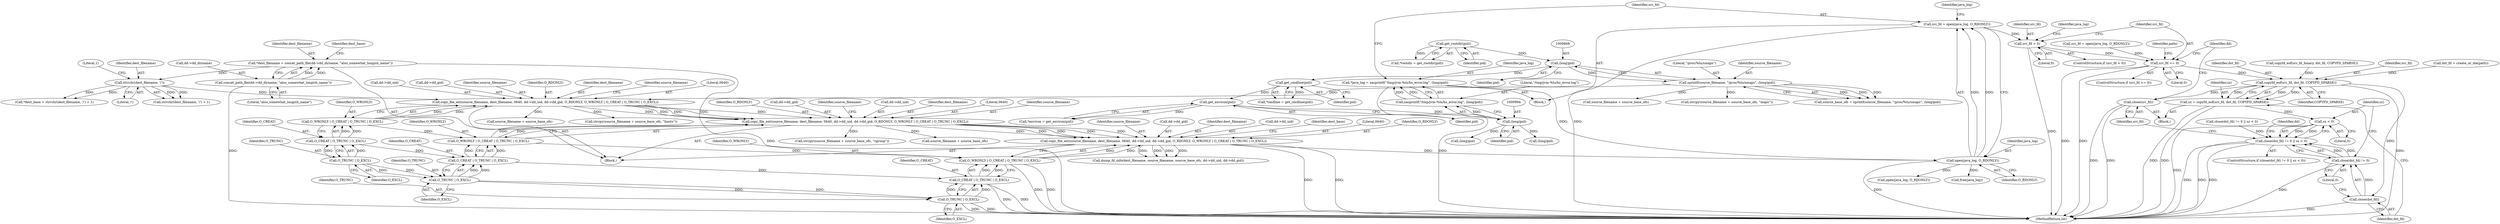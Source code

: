 digraph "0_abrt_8939398b82006ba1fec4ed491339fc075f43fc7c_1@API" {
"1000997" [label="(Call,src_fd = open(java_log, O_RDONLY))"];
"1000999" [label="(Call,open(java_log, O_RDONLY))"];
"1000989" [label="(Call,*java_log = xasprintf(\"/tmp/jvm-%lu/hs_error.log\", (long)pid))"];
"1000991" [label="(Call,xasprintf(\"/tmp/jvm-%lu/hs_error.log\", (long)pid))"];
"1000993" [label="(Call,(long)pid)"];
"1000848" [label="(Call,get_environ(pid))"];
"1000841" [label="(Call,get_cmdline(pid))"];
"1000667" [label="(Call,(long)pid)"];
"1000654" [label="(Call,get_rootdir(pid))"];
"1000750" [label="(Call,copy_file_ext(source_filename, dest_filename, 0640, dd->dd_uid, dd->dd_gid, O_RDONLY, O_WRONLY | O_CREAT | O_TRUNC | O_EXCL))"];
"1000724" [label="(Call,copy_file_ext(source_filename, dest_filename, 0640, dd->dd_uid, dd->dd_gid, O_RDONLY, O_WRONLY | O_CREAT | O_TRUNC | O_EXCL))"];
"1000698" [label="(Call,copy_file_ext(source_filename, dest_filename, 0640, dd->dd_uid, dd->dd_gid, O_RDONLY, O_WRONLY | O_CREAT | O_TRUNC | O_EXCL))"];
"1000664" [label="(Call,sprintf(source_filename, \"/proc/%lu/smaps\", (long)pid))"];
"1000686" [label="(Call,strrchr(dest_filename, '/'))"];
"1000675" [label="(Call,*dest_filename = concat_path_file(dd->dd_dirname, \"also_somewhat_longish_name\"))"];
"1000677" [label="(Call,concat_path_file(dd->dd_dirname, \"also_somewhat_longish_name\"))"];
"1000709" [label="(Call,O_WRONLY | O_CREAT | O_TRUNC | O_EXCL)"];
"1000711" [label="(Call,O_CREAT | O_TRUNC | O_EXCL)"];
"1000713" [label="(Call,O_TRUNC | O_EXCL)"];
"1000735" [label="(Call,O_WRONLY | O_CREAT | O_TRUNC | O_EXCL)"];
"1000737" [label="(Call,O_CREAT | O_TRUNC | O_EXCL)"];
"1000739" [label="(Call,O_TRUNC | O_EXCL)"];
"1000761" [label="(Call,O_WRONLY | O_CREAT | O_TRUNC | O_EXCL)"];
"1000763" [label="(Call,O_CREAT | O_TRUNC | O_EXCL)"];
"1000765" [label="(Call,O_TRUNC | O_EXCL)"];
"1001005" [label="(Call,src_fd < 0)"];
"1001025" [label="(Call,src_fd >= 0)"];
"1001042" [label="(Call,copyfd_eof(src_fd, dst_fd, COPYFD_SPARSE))"];
"1001040" [label="(Call,sz = copyfd_eof(src_fd, dst_fd, COPYFD_SPARSE))"];
"1001052" [label="(Call,sz < 0)"];
"1001047" [label="(Call,close(dst_fd) != 0 || sz < 0)"];
"1001049" [label="(Call,close(dst_fd))"];
"1001048" [label="(Call,close(dst_fd) != 0)"];
"1001061" [label="(Call,close(src_fd))"];
"1000846" [label="(Call,*environ = get_environ(pid))"];
"1000842" [label="(Identifier,pid)"];
"1001051" [label="(Literal,0)"];
"1001228" [label="(MethodReturn,int)"];
"1001007" [label="(Literal,0)"];
"1000765" [label="(Call,O_TRUNC | O_EXCL)"];
"1000683" [label="(Call,*dest_base = strrchr(dest_filename, '/') + 1)"];
"1000650" [label="(Block,)"];
"1001024" [label="(ControlStructure,if (src_fd >= 0))"];
"1000995" [label="(Identifier,pid)"];
"1001028" [label="(Block,)"];
"1001026" [label="(Identifier,src_fd)"];
"1001053" [label="(Identifier,sz)"];
"1001049" [label="(Call,close(dst_fd))"];
"1000750" [label="(Call,copy_file_ext(source_filename, dest_filename, 0640, dd->dd_uid, dd->dd_gid, O_RDONLY, O_WRONLY | O_CREAT | O_TRUNC | O_EXCL))"];
"1000757" [label="(Call,dd->dd_gid)"];
"1000740" [label="(Identifier,O_TRUNC)"];
"1000726" [label="(Identifier,dest_filename)"];
"1001005" [label="(Call,src_fd < 0)"];
"1000699" [label="(Identifier,source_filename)"];
"1001025" [label="(Call,src_fd >= 0)"];
"1000752" [label="(Identifier,dest_filename)"];
"1000742" [label="(Call,strcpy(source_filename + source_base_ofs, \"cgroup\"))"];
"1000708" [label="(Identifier,O_RDONLY)"];
"1001002" [label="(Call,free(java_log))"];
"1001017" [label="(Call,src_fd = open(java_log, O_RDONLY))"];
"1000739" [label="(Call,O_TRUNC | O_EXCL)"];
"1001027" [label="(Literal,0)"];
"1001041" [label="(Identifier,sz)"];
"1000998" [label="(Identifier,src_fd)"];
"1000678" [label="(Call,dd->dd_dirname)"];
"1000686" [label="(Call,strrchr(dest_filename, '/'))"];
"1001096" [label="(Call,(long)pid)"];
"1001042" [label="(Call,copyfd_eof(src_fd, dst_fd, COPYFD_SPARSE))"];
"1001050" [label="(Identifier,dst_fd)"];
"1000666" [label="(Literal,\"/proc/%lu/smaps\")"];
"1000710" [label="(Identifier,O_WRONLY)"];
"1000655" [label="(Identifier,pid)"];
"1001044" [label="(Identifier,dst_fd)"];
"1001001" [label="(Identifier,O_RDONLY)"];
"1000691" [label="(Call,source_filename + source_base_ofs)"];
"1000762" [label="(Identifier,O_WRONLY)"];
"1001000" [label="(Identifier,java_log)"];
"1001064" [label="(Identifier,dd)"];
"1000754" [label="(Call,dd->dd_uid)"];
"1000676" [label="(Identifier,dest_filename)"];
"1001031" [label="(Identifier,path)"];
"1000688" [label="(Literal,'/')"];
"1000899" [label="(Call,close(dst_fd) != 0 || sz < 0)"];
"1001004" [label="(ControlStructure,if (src_fd < 0))"];
"1001048" [label="(Call,close(dst_fd) != 0)"];
"1000690" [label="(Call,strcpy(source_filename + source_base_ofs, \"maps\"))"];
"1000667" [label="(Call,(long)pid)"];
"1000652" [label="(Call,*rootdir = get_rootdir(pid))"];
"1000761" [label="(Call,O_WRONLY | O_CREAT | O_TRUNC | O_EXCL)"];
"1000711" [label="(Call,O_CREAT | O_TRUNC | O_EXCL)"];
"1000700" [label="(Identifier,dest_filename)"];
"1000662" [label="(Call,source_base_ofs = sprintf(source_filename, \"/proc/%lu/smaps\", (long)pid))"];
"1001045" [label="(Identifier,COPYFD_SPARSE)"];
"1000839" [label="(Call,*cmdline = get_cmdline(pid))"];
"1000727" [label="(Literal,0640)"];
"1001047" [label="(Call,close(dst_fd) != 0 || sz < 0)"];
"1000664" [label="(Call,sprintf(source_filename, \"/proc/%lu/smaps\", (long)pid))"];
"1000718" [label="(Identifier,source_filename)"];
"1000889" [label="(Call,copyfd_eof(src_fd_binary, dst_fd, COPYFD_SPARSE))"];
"1000689" [label="(Literal,1)"];
"1001019" [label="(Call,open(java_log, O_RDONLY))"];
"1000714" [label="(Identifier,O_TRUNC)"];
"1001062" [label="(Identifier,src_fd)"];
"1000669" [label="(Identifier,pid)"];
"1000741" [label="(Identifier,O_EXCL)"];
"1000769" [label="(Identifier,dest_base)"];
"1000771" [label="(Call,dump_fd_info(dest_filename, source_filename, source_base_ofs, dd->dd_uid, dd->dd_gid))"];
"1000685" [label="(Call,strrchr(dest_filename, '/') + 1)"];
"1000735" [label="(Call,O_WRONLY | O_CREAT | O_TRUNC | O_EXCL)"];
"1000753" [label="(Literal,0640)"];
"1000712" [label="(Identifier,O_CREAT)"];
"1000989" [label="(Call,*java_log = xasprintf(\"/tmp/jvm-%lu/hs_error.log\", (long)pid))"];
"1000766" [label="(Identifier,O_TRUNC)"];
"1001061" [label="(Call,close(src_fd))"];
"1001057" [label="(Identifier,dd)"];
"1000767" [label="(Identifier,O_EXCL)"];
"1000715" [label="(Identifier,O_EXCL)"];
"1001010" [label="(Identifier,java_log)"];
"1000675" [label="(Call,*dest_filename = concat_path_file(dd->dd_dirname, \"also_somewhat_longish_name\"))"];
"1001043" [label="(Identifier,src_fd)"];
"1000738" [label="(Identifier,O_CREAT)"];
"1000764" [label="(Identifier,O_CREAT)"];
"1000698" [label="(Call,copy_file_ext(source_filename, dest_filename, 0640, dd->dd_uid, dd->dd_gid, O_RDONLY, O_WRONLY | O_CREAT | O_TRUNC | O_EXCL))"];
"1000665" [label="(Identifier,source_filename)"];
"1000849" [label="(Identifier,pid)"];
"1000725" [label="(Identifier,source_filename)"];
"1001040" [label="(Call,sz = copyfd_eof(src_fd, dst_fd, COPYFD_SPARSE))"];
"1000713" [label="(Call,O_TRUNC | O_EXCL)"];
"1000677" [label="(Call,concat_path_file(dd->dd_dirname, \"also_somewhat_longish_name\"))"];
"1001054" [label="(Literal,0)"];
"1000654" [label="(Call,get_rootdir(pid))"];
"1000841" [label="(Call,get_cmdline(pid))"];
"1000763" [label="(Call,O_CREAT | O_TRUNC | O_EXCL)"];
"1000743" [label="(Call,source_filename + source_base_ofs)"];
"1000701" [label="(Literal,0640)"];
"1000717" [label="(Call,source_filename + source_base_ofs)"];
"1000681" [label="(Literal,\"also_somewhat_longish_name\")"];
"1000992" [label="(Literal,\"/tmp/jvm-%lu/hs_error.log\")"];
"1001046" [label="(ControlStructure,if (close(dst_fd) != 0 || sz < 0))"];
"1000716" [label="(Call,strcpy(source_filename + source_base_ofs, \"limits\"))"];
"1000684" [label="(Identifier,dest_base)"];
"1000760" [label="(Identifier,O_RDONLY)"];
"1001006" [label="(Identifier,src_fd)"];
"1000991" [label="(Call,xasprintf(\"/tmp/jvm-%lu/hs_error.log\", (long)pid))"];
"1000734" [label="(Identifier,O_RDONLY)"];
"1001014" [label="(Call,(long)pid)"];
"1000702" [label="(Call,dd->dd_uid)"];
"1000993" [label="(Call,(long)pid)"];
"1000737" [label="(Call,O_CREAT | O_TRUNC | O_EXCL)"];
"1000731" [label="(Call,dd->dd_gid)"];
"1000744" [label="(Identifier,source_filename)"];
"1000736" [label="(Identifier,O_WRONLY)"];
"1001052" [label="(Call,sz < 0)"];
"1001035" [label="(Call,dst_fd = create_or_die(path))"];
"1000724" [label="(Call,copy_file_ext(source_filename, dest_filename, 0640, dd->dd_uid, dd->dd_gid, O_RDONLY, O_WRONLY | O_CREAT | O_TRUNC | O_EXCL))"];
"1000999" [label="(Call,open(java_log, O_RDONLY))"];
"1000751" [label="(Identifier,source_filename)"];
"1000705" [label="(Call,dd->dd_gid)"];
"1000709" [label="(Call,O_WRONLY | O_CREAT | O_TRUNC | O_EXCL)"];
"1000728" [label="(Call,dd->dd_uid)"];
"1000997" [label="(Call,src_fd = open(java_log, O_RDONLY))"];
"1000848" [label="(Call,get_environ(pid))"];
"1000990" [label="(Identifier,java_log)"];
"1001003" [label="(Identifier,java_log)"];
"1000687" [label="(Identifier,dest_filename)"];
"1000987" [label="(Block,)"];
"1000997" -> "1000987"  [label="AST: "];
"1000997" -> "1000999"  [label="CFG: "];
"1000998" -> "1000997"  [label="AST: "];
"1000999" -> "1000997"  [label="AST: "];
"1001003" -> "1000997"  [label="CFG: "];
"1000997" -> "1001228"  [label="DDG: "];
"1000999" -> "1000997"  [label="DDG: "];
"1000999" -> "1000997"  [label="DDG: "];
"1000997" -> "1001005"  [label="DDG: "];
"1000999" -> "1001001"  [label="CFG: "];
"1001000" -> "1000999"  [label="AST: "];
"1001001" -> "1000999"  [label="AST: "];
"1000999" -> "1001228"  [label="DDG: "];
"1000989" -> "1000999"  [label="DDG: "];
"1000750" -> "1000999"  [label="DDG: "];
"1000999" -> "1001002"  [label="DDG: "];
"1000999" -> "1001019"  [label="DDG: "];
"1000989" -> "1000987"  [label="AST: "];
"1000989" -> "1000991"  [label="CFG: "];
"1000990" -> "1000989"  [label="AST: "];
"1000991" -> "1000989"  [label="AST: "];
"1000998" -> "1000989"  [label="CFG: "];
"1000989" -> "1001228"  [label="DDG: "];
"1000991" -> "1000989"  [label="DDG: "];
"1000991" -> "1000989"  [label="DDG: "];
"1000991" -> "1000993"  [label="CFG: "];
"1000992" -> "1000991"  [label="AST: "];
"1000993" -> "1000991"  [label="AST: "];
"1000993" -> "1000991"  [label="DDG: "];
"1000993" -> "1000995"  [label="CFG: "];
"1000994" -> "1000993"  [label="AST: "];
"1000995" -> "1000993"  [label="AST: "];
"1000848" -> "1000993"  [label="DDG: "];
"1000993" -> "1001014"  [label="DDG: "];
"1000993" -> "1001096"  [label="DDG: "];
"1000848" -> "1000846"  [label="AST: "];
"1000848" -> "1000849"  [label="CFG: "];
"1000849" -> "1000848"  [label="AST: "];
"1000846" -> "1000848"  [label="CFG: "];
"1000848" -> "1000846"  [label="DDG: "];
"1000841" -> "1000848"  [label="DDG: "];
"1000841" -> "1000839"  [label="AST: "];
"1000841" -> "1000842"  [label="CFG: "];
"1000842" -> "1000841"  [label="AST: "];
"1000839" -> "1000841"  [label="CFG: "];
"1000841" -> "1000839"  [label="DDG: "];
"1000667" -> "1000841"  [label="DDG: "];
"1000667" -> "1000664"  [label="AST: "];
"1000667" -> "1000669"  [label="CFG: "];
"1000668" -> "1000667"  [label="AST: "];
"1000669" -> "1000667"  [label="AST: "];
"1000664" -> "1000667"  [label="CFG: "];
"1000667" -> "1000664"  [label="DDG: "];
"1000654" -> "1000667"  [label="DDG: "];
"1000654" -> "1000652"  [label="AST: "];
"1000654" -> "1000655"  [label="CFG: "];
"1000655" -> "1000654"  [label="AST: "];
"1000652" -> "1000654"  [label="CFG: "];
"1000654" -> "1000652"  [label="DDG: "];
"1000750" -> "1000650"  [label="AST: "];
"1000750" -> "1000761"  [label="CFG: "];
"1000751" -> "1000750"  [label="AST: "];
"1000752" -> "1000750"  [label="AST: "];
"1000753" -> "1000750"  [label="AST: "];
"1000754" -> "1000750"  [label="AST: "];
"1000757" -> "1000750"  [label="AST: "];
"1000760" -> "1000750"  [label="AST: "];
"1000761" -> "1000750"  [label="AST: "];
"1000769" -> "1000750"  [label="CFG: "];
"1000750" -> "1001228"  [label="DDG: "];
"1000750" -> "1001228"  [label="DDG: "];
"1000724" -> "1000750"  [label="DDG: "];
"1000724" -> "1000750"  [label="DDG: "];
"1000724" -> "1000750"  [label="DDG: "];
"1000724" -> "1000750"  [label="DDG: "];
"1000724" -> "1000750"  [label="DDG: "];
"1000761" -> "1000750"  [label="DDG: "];
"1000761" -> "1000750"  [label="DDG: "];
"1000750" -> "1000771"  [label="DDG: "];
"1000750" -> "1000771"  [label="DDG: "];
"1000750" -> "1000771"  [label="DDG: "];
"1000750" -> "1000771"  [label="DDG: "];
"1000724" -> "1000650"  [label="AST: "];
"1000724" -> "1000735"  [label="CFG: "];
"1000725" -> "1000724"  [label="AST: "];
"1000726" -> "1000724"  [label="AST: "];
"1000727" -> "1000724"  [label="AST: "];
"1000728" -> "1000724"  [label="AST: "];
"1000731" -> "1000724"  [label="AST: "];
"1000734" -> "1000724"  [label="AST: "];
"1000735" -> "1000724"  [label="AST: "];
"1000744" -> "1000724"  [label="CFG: "];
"1000698" -> "1000724"  [label="DDG: "];
"1000698" -> "1000724"  [label="DDG: "];
"1000698" -> "1000724"  [label="DDG: "];
"1000698" -> "1000724"  [label="DDG: "];
"1000698" -> "1000724"  [label="DDG: "];
"1000735" -> "1000724"  [label="DDG: "];
"1000735" -> "1000724"  [label="DDG: "];
"1000724" -> "1000742"  [label="DDG: "];
"1000724" -> "1000743"  [label="DDG: "];
"1000698" -> "1000650"  [label="AST: "];
"1000698" -> "1000709"  [label="CFG: "];
"1000699" -> "1000698"  [label="AST: "];
"1000700" -> "1000698"  [label="AST: "];
"1000701" -> "1000698"  [label="AST: "];
"1000702" -> "1000698"  [label="AST: "];
"1000705" -> "1000698"  [label="AST: "];
"1000708" -> "1000698"  [label="AST: "];
"1000709" -> "1000698"  [label="AST: "];
"1000718" -> "1000698"  [label="CFG: "];
"1000664" -> "1000698"  [label="DDG: "];
"1000686" -> "1000698"  [label="DDG: "];
"1000709" -> "1000698"  [label="DDG: "];
"1000709" -> "1000698"  [label="DDG: "];
"1000698" -> "1000716"  [label="DDG: "];
"1000698" -> "1000717"  [label="DDG: "];
"1000664" -> "1000662"  [label="AST: "];
"1000665" -> "1000664"  [label="AST: "];
"1000666" -> "1000664"  [label="AST: "];
"1000662" -> "1000664"  [label="CFG: "];
"1000664" -> "1000662"  [label="DDG: "];
"1000664" -> "1000662"  [label="DDG: "];
"1000664" -> "1000662"  [label="DDG: "];
"1000664" -> "1000690"  [label="DDG: "];
"1000664" -> "1000691"  [label="DDG: "];
"1000686" -> "1000685"  [label="AST: "];
"1000686" -> "1000688"  [label="CFG: "];
"1000687" -> "1000686"  [label="AST: "];
"1000688" -> "1000686"  [label="AST: "];
"1000689" -> "1000686"  [label="CFG: "];
"1000686" -> "1000683"  [label="DDG: "];
"1000686" -> "1000683"  [label="DDG: "];
"1000686" -> "1000685"  [label="DDG: "];
"1000686" -> "1000685"  [label="DDG: "];
"1000675" -> "1000686"  [label="DDG: "];
"1000675" -> "1000650"  [label="AST: "];
"1000675" -> "1000677"  [label="CFG: "];
"1000676" -> "1000675"  [label="AST: "];
"1000677" -> "1000675"  [label="AST: "];
"1000684" -> "1000675"  [label="CFG: "];
"1000675" -> "1001228"  [label="DDG: "];
"1000677" -> "1000675"  [label="DDG: "];
"1000677" -> "1000675"  [label="DDG: "];
"1000677" -> "1000681"  [label="CFG: "];
"1000678" -> "1000677"  [label="AST: "];
"1000681" -> "1000677"  [label="AST: "];
"1000677" -> "1001228"  [label="DDG: "];
"1000709" -> "1000711"  [label="CFG: "];
"1000710" -> "1000709"  [label="AST: "];
"1000711" -> "1000709"  [label="AST: "];
"1000711" -> "1000709"  [label="DDG: "];
"1000711" -> "1000709"  [label="DDG: "];
"1000709" -> "1000735"  [label="DDG: "];
"1000711" -> "1000713"  [label="CFG: "];
"1000712" -> "1000711"  [label="AST: "];
"1000713" -> "1000711"  [label="AST: "];
"1000713" -> "1000711"  [label="DDG: "];
"1000713" -> "1000711"  [label="DDG: "];
"1000711" -> "1000737"  [label="DDG: "];
"1000713" -> "1000715"  [label="CFG: "];
"1000714" -> "1000713"  [label="AST: "];
"1000715" -> "1000713"  [label="AST: "];
"1000713" -> "1000739"  [label="DDG: "];
"1000713" -> "1000739"  [label="DDG: "];
"1000735" -> "1000737"  [label="CFG: "];
"1000736" -> "1000735"  [label="AST: "];
"1000737" -> "1000735"  [label="AST: "];
"1000737" -> "1000735"  [label="DDG: "];
"1000737" -> "1000735"  [label="DDG: "];
"1000735" -> "1000761"  [label="DDG: "];
"1000737" -> "1000739"  [label="CFG: "];
"1000738" -> "1000737"  [label="AST: "];
"1000739" -> "1000737"  [label="AST: "];
"1000739" -> "1000737"  [label="DDG: "];
"1000739" -> "1000737"  [label="DDG: "];
"1000737" -> "1000763"  [label="DDG: "];
"1000739" -> "1000741"  [label="CFG: "];
"1000740" -> "1000739"  [label="AST: "];
"1000741" -> "1000739"  [label="AST: "];
"1000739" -> "1000765"  [label="DDG: "];
"1000739" -> "1000765"  [label="DDG: "];
"1000761" -> "1000763"  [label="CFG: "];
"1000762" -> "1000761"  [label="AST: "];
"1000763" -> "1000761"  [label="AST: "];
"1000761" -> "1001228"  [label="DDG: "];
"1000761" -> "1001228"  [label="DDG: "];
"1000763" -> "1000761"  [label="DDG: "];
"1000763" -> "1000761"  [label="DDG: "];
"1000763" -> "1000765"  [label="CFG: "];
"1000764" -> "1000763"  [label="AST: "];
"1000765" -> "1000763"  [label="AST: "];
"1000763" -> "1001228"  [label="DDG: "];
"1000763" -> "1001228"  [label="DDG: "];
"1000765" -> "1000763"  [label="DDG: "];
"1000765" -> "1000763"  [label="DDG: "];
"1000765" -> "1000767"  [label="CFG: "];
"1000766" -> "1000765"  [label="AST: "];
"1000767" -> "1000765"  [label="AST: "];
"1000765" -> "1001228"  [label="DDG: "];
"1000765" -> "1001228"  [label="DDG: "];
"1001005" -> "1001004"  [label="AST: "];
"1001005" -> "1001007"  [label="CFG: "];
"1001006" -> "1001005"  [label="AST: "];
"1001007" -> "1001005"  [label="AST: "];
"1001010" -> "1001005"  [label="CFG: "];
"1001026" -> "1001005"  [label="CFG: "];
"1001005" -> "1001228"  [label="DDG: "];
"1001005" -> "1001025"  [label="DDG: "];
"1001025" -> "1001024"  [label="AST: "];
"1001025" -> "1001027"  [label="CFG: "];
"1001026" -> "1001025"  [label="AST: "];
"1001027" -> "1001025"  [label="AST: "];
"1001031" -> "1001025"  [label="CFG: "];
"1001064" -> "1001025"  [label="CFG: "];
"1001025" -> "1001228"  [label="DDG: "];
"1001025" -> "1001228"  [label="DDG: "];
"1001017" -> "1001025"  [label="DDG: "];
"1001025" -> "1001042"  [label="DDG: "];
"1001042" -> "1001040"  [label="AST: "];
"1001042" -> "1001045"  [label="CFG: "];
"1001043" -> "1001042"  [label="AST: "];
"1001044" -> "1001042"  [label="AST: "];
"1001045" -> "1001042"  [label="AST: "];
"1001040" -> "1001042"  [label="CFG: "];
"1001042" -> "1001228"  [label="DDG: "];
"1001042" -> "1001040"  [label="DDG: "];
"1001042" -> "1001040"  [label="DDG: "];
"1001042" -> "1001040"  [label="DDG: "];
"1001035" -> "1001042"  [label="DDG: "];
"1000889" -> "1001042"  [label="DDG: "];
"1001042" -> "1001049"  [label="DDG: "];
"1001042" -> "1001061"  [label="DDG: "];
"1001040" -> "1001028"  [label="AST: "];
"1001041" -> "1001040"  [label="AST: "];
"1001050" -> "1001040"  [label="CFG: "];
"1001040" -> "1001228"  [label="DDG: "];
"1001040" -> "1001228"  [label="DDG: "];
"1001040" -> "1001052"  [label="DDG: "];
"1001052" -> "1001047"  [label="AST: "];
"1001052" -> "1001054"  [label="CFG: "];
"1001053" -> "1001052"  [label="AST: "];
"1001054" -> "1001052"  [label="AST: "];
"1001047" -> "1001052"  [label="CFG: "];
"1001052" -> "1001228"  [label="DDG: "];
"1001052" -> "1001047"  [label="DDG: "];
"1001052" -> "1001047"  [label="DDG: "];
"1001047" -> "1001046"  [label="AST: "];
"1001047" -> "1001048"  [label="CFG: "];
"1001048" -> "1001047"  [label="AST: "];
"1001057" -> "1001047"  [label="CFG: "];
"1001062" -> "1001047"  [label="CFG: "];
"1001047" -> "1001228"  [label="DDG: "];
"1001047" -> "1001228"  [label="DDG: "];
"1001047" -> "1001228"  [label="DDG: "];
"1001048" -> "1001047"  [label="DDG: "];
"1001048" -> "1001047"  [label="DDG: "];
"1000899" -> "1001047"  [label="DDG: "];
"1001049" -> "1001048"  [label="AST: "];
"1001049" -> "1001050"  [label="CFG: "];
"1001050" -> "1001049"  [label="AST: "];
"1001051" -> "1001049"  [label="CFG: "];
"1001049" -> "1001228"  [label="DDG: "];
"1001049" -> "1001048"  [label="DDG: "];
"1001048" -> "1001051"  [label="CFG: "];
"1001051" -> "1001048"  [label="AST: "];
"1001053" -> "1001048"  [label="CFG: "];
"1001048" -> "1001228"  [label="DDG: "];
"1001061" -> "1001028"  [label="AST: "];
"1001061" -> "1001062"  [label="CFG: "];
"1001062" -> "1001061"  [label="AST: "];
"1001064" -> "1001061"  [label="CFG: "];
"1001061" -> "1001228"  [label="DDG: "];
"1001061" -> "1001228"  [label="DDG: "];
}
